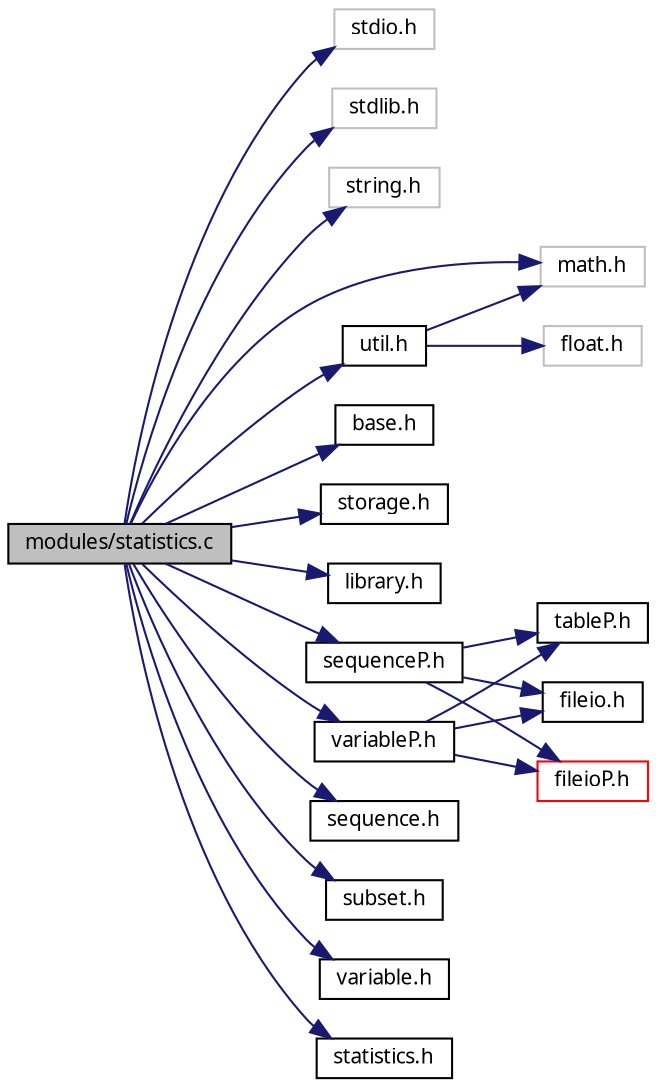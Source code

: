 digraph G
{
  edge [fontname="FreeSans.ttf",fontsize=10,labelfontname="FreeSans.ttf",labelfontsize=10];
  node [fontname="FreeSans.ttf",fontsize=10,shape=record];
  rankdir=LR;
  Node1 [label="modules/statistics.c",height=0.2,width=0.4,color="black", fillcolor="grey75", style="filled" fontcolor="black"];
  Node1 -> Node2 [color="midnightblue",fontsize=10,style="solid",fontname="FreeSans.ttf"];
  Node2 [label="stdio.h",height=0.2,width=0.4,color="grey75", fillcolor="white", style="filled"];
  Node1 -> Node3 [color="midnightblue",fontsize=10,style="solid",fontname="FreeSans.ttf"];
  Node3 [label="stdlib.h",height=0.2,width=0.4,color="grey75", fillcolor="white", style="filled"];
  Node1 -> Node4 [color="midnightblue",fontsize=10,style="solid",fontname="FreeSans.ttf"];
  Node4 [label="string.h",height=0.2,width=0.4,color="grey75", fillcolor="white", style="filled"];
  Node1 -> Node5 [color="midnightblue",fontsize=10,style="solid",fontname="FreeSans.ttf"];
  Node5 [label="math.h",height=0.2,width=0.4,color="grey75", fillcolor="white", style="filled"];
  Node1 -> Node6 [color="midnightblue",fontsize=10,style="solid",fontname="FreeSans.ttf"];
  Node6 [label="base.h",height=0.2,width=0.4,color="black", fillcolor="white", style="filled",URL="$base_8h.html"];
  Node1 -> Node7 [color="midnightblue",fontsize=10,style="solid",fontname="FreeSans.ttf"];
  Node7 [label="storage.h",height=0.2,width=0.4,color="black", fillcolor="white", style="filled",URL="$storage_8h.html"];
  Node1 -> Node8 [color="midnightblue",fontsize=10,style="solid",fontname="FreeSans.ttf"];
  Node8 [label="library.h",height=0.2,width=0.4,color="black", fillcolor="white", style="filled",URL="$library_8h.html"];
  Node1 -> Node9 [color="midnightblue",fontsize=10,style="solid",fontname="FreeSans.ttf"];
  Node9 [label="sequenceP.h",height=0.2,width=0.4,color="black", fillcolor="white", style="filled",URL="$sequenceP_8h.html"];
  Node9 -> Node10 [color="midnightblue",fontsize=10,style="solid",fontname="FreeSans.ttf"];
  Node10 [label="tableP.h",height=0.2,width=0.4,color="black", fillcolor="white", style="filled",URL="$tableP_8h.html"];
  Node9 -> Node11 [color="midnightblue",fontsize=10,style="solid",fontname="FreeSans.ttf"];
  Node11 [label="fileio.h",height=0.2,width=0.4,color="black", fillcolor="white", style="filled",URL="$fileio_8h.html"];
  Node9 -> Node12 [color="midnightblue",fontsize=10,style="solid",fontname="FreeSans.ttf"];
  Node12 [label="fileioP.h",height=0.2,width=0.4,color="red", fillcolor="white", style="filled",URL="$fileioP_8h.html"];
  Node1 -> Node13 [color="midnightblue",fontsize=10,style="solid",fontname="FreeSans.ttf"];
  Node13 [label="sequence.h",height=0.2,width=0.4,color="black", fillcolor="white", style="filled",URL="$sequence_8h.html"];
  Node1 -> Node14 [color="midnightblue",fontsize=10,style="solid",fontname="FreeSans.ttf"];
  Node14 [label="subset.h",height=0.2,width=0.4,color="black", fillcolor="white", style="filled",URL="$subset_8h.html"];
  Node1 -> Node15 [color="midnightblue",fontsize=10,style="solid",fontname="FreeSans.ttf"];
  Node15 [label="variable.h",height=0.2,width=0.4,color="black", fillcolor="white", style="filled",URL="$variable_8h.html"];
  Node1 -> Node16 [color="midnightblue",fontsize=10,style="solid",fontname="FreeSans.ttf"];
  Node16 [label="variableP.h",height=0.2,width=0.4,color="black", fillcolor="white", style="filled",URL="$variableP_8h.html"];
  Node16 -> Node10 [color="midnightblue",fontsize=10,style="solid",fontname="FreeSans.ttf"];
  Node16 -> Node11 [color="midnightblue",fontsize=10,style="solid",fontname="FreeSans.ttf"];
  Node16 -> Node12 [color="midnightblue",fontsize=10,style="solid",fontname="FreeSans.ttf"];
  Node1 -> Node17 [color="midnightblue",fontsize=10,style="solid",fontname="FreeSans.ttf"];
  Node17 [label="util.h",height=0.2,width=0.4,color="black", fillcolor="white", style="filled",URL="$util_8h.html"];
  Node17 -> Node5 [color="midnightblue",fontsize=10,style="solid",fontname="FreeSans.ttf"];
  Node17 -> Node18 [color="midnightblue",fontsize=10,style="solid",fontname="FreeSans.ttf"];
  Node18 [label="float.h",height=0.2,width=0.4,color="grey75", fillcolor="white", style="filled"];
  Node1 -> Node19 [color="midnightblue",fontsize=10,style="solid",fontname="FreeSans.ttf"];
  Node19 [label="statistics.h",height=0.2,width=0.4,color="black", fillcolor="white", style="filled",URL="$statistics_8h.html"];
}
